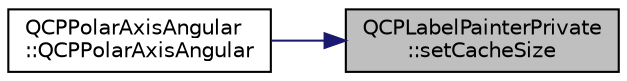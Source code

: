 digraph "QCPLabelPainterPrivate::setCacheSize"
{
 // LATEX_PDF_SIZE
  edge [fontname="Helvetica",fontsize="10",labelfontname="Helvetica",labelfontsize="10"];
  node [fontname="Helvetica",fontsize="10",shape=record];
  rankdir="RL";
  Node1 [label="QCPLabelPainterPrivate\l::setCacheSize",height=0.2,width=0.4,color="black", fillcolor="grey75", style="filled", fontcolor="black",tooltip=" "];
  Node1 -> Node2 [dir="back",color="midnightblue",fontsize="10",style="solid",fontname="Helvetica"];
  Node2 [label="QCPPolarAxisAngular\l::QCPPolarAxisAngular",height=0.2,width=0.4,color="black", fillcolor="white", style="filled",URL="$classQCPPolarAxisAngular.html#afd2ca3525663193c15bc876a293ceb24",tooltip=" "];
}
